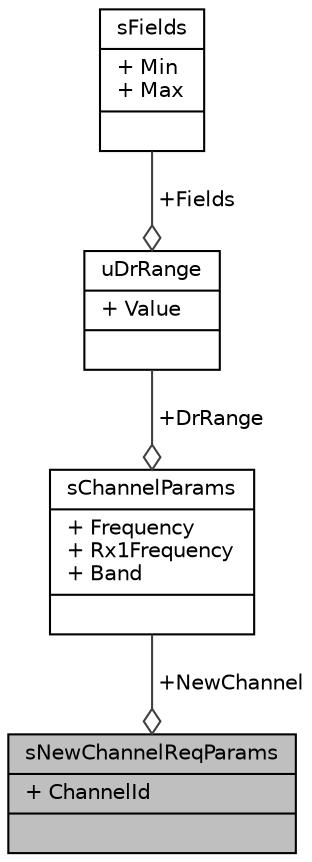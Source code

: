 digraph "sNewChannelReqParams"
{
  edge [fontname="Helvetica",fontsize="10",labelfontname="Helvetica",labelfontsize="10"];
  node [fontname="Helvetica",fontsize="10",shape=record];
  Node1 [label="{sNewChannelReqParams\n|+ ChannelId\l|}",height=0.2,width=0.4,color="black", fillcolor="grey75", style="filled", fontcolor="black"];
  Node2 -> Node1 [color="grey25",fontsize="10",style="solid",label=" +NewChannel" ,arrowhead="odiamond",fontname="Helvetica"];
  Node2 [label="{sChannelParams\n|+ Frequency\l+ Rx1Frequency\l+ Band\l|}",height=0.2,width=0.4,color="black", fillcolor="white", style="filled",URL="$structs_channel_params.html"];
  Node3 -> Node2 [color="grey25",fontsize="10",style="solid",label=" +DrRange" ,arrowhead="odiamond",fontname="Helvetica"];
  Node3 [label="{uDrRange\n|+ Value\l|}",height=0.2,width=0.4,color="black", fillcolor="white", style="filled",URL="$unionu_dr_range.html"];
  Node4 -> Node3 [color="grey25",fontsize="10",style="solid",label=" +Fields" ,arrowhead="odiamond",fontname="Helvetica"];
  Node4 [label="{sFields\n|+ Min\l+ Max\l|}",height=0.2,width=0.4,color="black", fillcolor="white", style="filled",URL="$structu_dr_range_1_1s_fields.html"];
}

